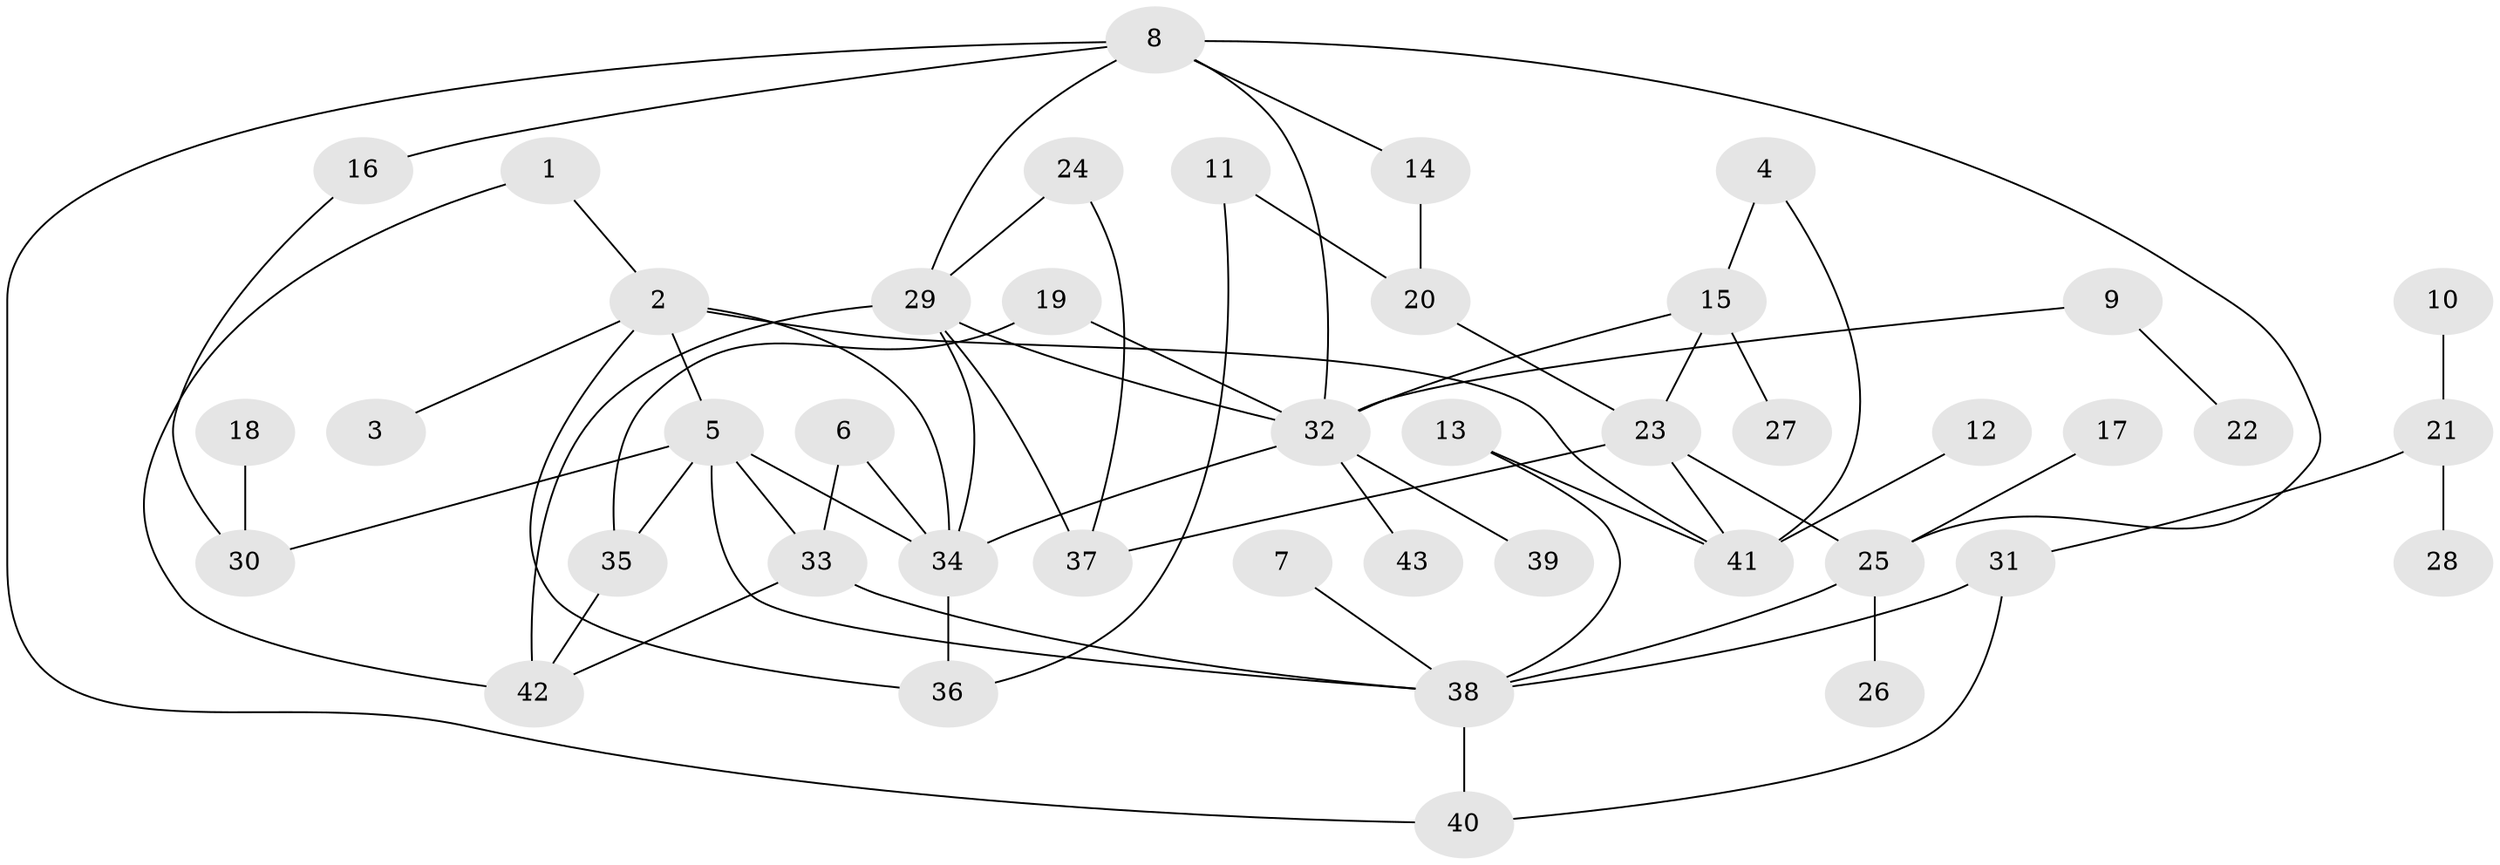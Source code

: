 // original degree distribution, {5: 0.05813953488372093, 2: 0.2558139534883721, 3: 0.18604651162790697, 1: 0.32558139534883723, 7: 0.011627906976744186, 6: 0.046511627906976744, 4: 0.11627906976744186}
// Generated by graph-tools (version 1.1) at 2025/49/03/09/25 03:49:18]
// undirected, 43 vertices, 64 edges
graph export_dot {
graph [start="1"]
  node [color=gray90,style=filled];
  1;
  2;
  3;
  4;
  5;
  6;
  7;
  8;
  9;
  10;
  11;
  12;
  13;
  14;
  15;
  16;
  17;
  18;
  19;
  20;
  21;
  22;
  23;
  24;
  25;
  26;
  27;
  28;
  29;
  30;
  31;
  32;
  33;
  34;
  35;
  36;
  37;
  38;
  39;
  40;
  41;
  42;
  43;
  1 -- 2 [weight=1.0];
  1 -- 42 [weight=1.0];
  2 -- 3 [weight=1.0];
  2 -- 5 [weight=1.0];
  2 -- 34 [weight=1.0];
  2 -- 36 [weight=1.0];
  2 -- 41 [weight=1.0];
  4 -- 15 [weight=1.0];
  4 -- 41 [weight=1.0];
  5 -- 30 [weight=1.0];
  5 -- 33 [weight=1.0];
  5 -- 34 [weight=1.0];
  5 -- 35 [weight=1.0];
  5 -- 38 [weight=1.0];
  6 -- 33 [weight=1.0];
  6 -- 34 [weight=1.0];
  7 -- 38 [weight=1.0];
  8 -- 14 [weight=1.0];
  8 -- 16 [weight=1.0];
  8 -- 25 [weight=1.0];
  8 -- 29 [weight=1.0];
  8 -- 32 [weight=1.0];
  8 -- 40 [weight=1.0];
  9 -- 22 [weight=1.0];
  9 -- 32 [weight=1.0];
  10 -- 21 [weight=1.0];
  11 -- 20 [weight=1.0];
  11 -- 36 [weight=1.0];
  12 -- 41 [weight=1.0];
  13 -- 38 [weight=1.0];
  13 -- 41 [weight=1.0];
  14 -- 20 [weight=1.0];
  15 -- 23 [weight=1.0];
  15 -- 27 [weight=1.0];
  15 -- 32 [weight=1.0];
  16 -- 30 [weight=1.0];
  17 -- 25 [weight=1.0];
  18 -- 30 [weight=1.0];
  19 -- 32 [weight=1.0];
  19 -- 35 [weight=1.0];
  20 -- 23 [weight=1.0];
  21 -- 28 [weight=1.0];
  21 -- 31 [weight=1.0];
  23 -- 25 [weight=1.0];
  23 -- 37 [weight=1.0];
  23 -- 41 [weight=1.0];
  24 -- 29 [weight=1.0];
  24 -- 37 [weight=1.0];
  25 -- 26 [weight=1.0];
  25 -- 38 [weight=1.0];
  29 -- 32 [weight=1.0];
  29 -- 34 [weight=1.0];
  29 -- 37 [weight=1.0];
  29 -- 42 [weight=1.0];
  31 -- 38 [weight=1.0];
  31 -- 40 [weight=1.0];
  32 -- 34 [weight=1.0];
  32 -- 39 [weight=1.0];
  32 -- 43 [weight=1.0];
  33 -- 38 [weight=1.0];
  33 -- 42 [weight=1.0];
  34 -- 36 [weight=1.0];
  35 -- 42 [weight=1.0];
  38 -- 40 [weight=1.0];
}
